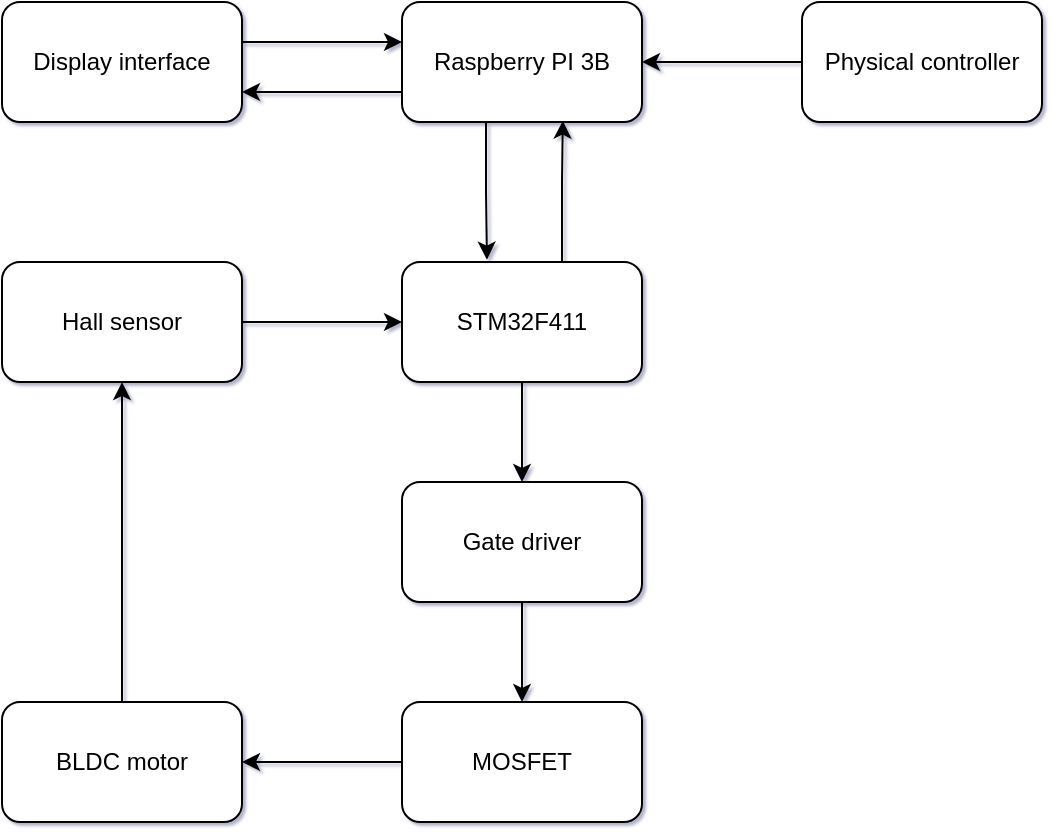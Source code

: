 <mxfile version="21.6.8" type="device">
  <diagram name="Page-1" id="rSXXlckQEFrKVIdML-Kn">
    <mxGraphModel dx="875" dy="524" grid="1" gridSize="10" guides="1" tooltips="1" connect="1" arrows="1" fold="1" page="1" pageScale="1" pageWidth="850" pageHeight="1100" math="0" shadow="1">
      <root>
        <mxCell id="0" />
        <mxCell id="1" parent="0" />
        <mxCell id="wqVS2Ac2yvy7m2jMSRTk-12" style="edgeStyle=orthogonalEdgeStyle;rounded=0;orthogonalLoop=1;jettySize=auto;html=1;entryX=0.5;entryY=0;entryDx=0;entryDy=0;" edge="1" parent="1" source="wqVS2Ac2yvy7m2jMSRTk-2" target="wqVS2Ac2yvy7m2jMSRTk-5">
          <mxGeometry relative="1" as="geometry" />
        </mxCell>
        <mxCell id="wqVS2Ac2yvy7m2jMSRTk-14" style="edgeStyle=orthogonalEdgeStyle;rounded=0;orthogonalLoop=1;jettySize=auto;html=1;entryX=0.67;entryY=0.989;entryDx=0;entryDy=0;entryPerimeter=0;" edge="1" parent="1" source="wqVS2Ac2yvy7m2jMSRTk-2" target="wqVS2Ac2yvy7m2jMSRTk-3">
          <mxGeometry relative="1" as="geometry">
            <mxPoint x="440" y="200" as="targetPoint" />
            <Array as="points">
              <mxPoint x="440" y="240" />
              <mxPoint x="440" y="240" />
            </Array>
          </mxGeometry>
        </mxCell>
        <mxCell id="wqVS2Ac2yvy7m2jMSRTk-2" value="STM32F411" style="rounded=1;whiteSpace=wrap;html=1;" vertex="1" parent="1">
          <mxGeometry x="360" y="280" width="120" height="60" as="geometry" />
        </mxCell>
        <mxCell id="wqVS2Ac2yvy7m2jMSRTk-15" style="edgeStyle=orthogonalEdgeStyle;rounded=0;orthogonalLoop=1;jettySize=auto;html=1;entryX=0.354;entryY=-0.019;entryDx=0;entryDy=0;entryPerimeter=0;" edge="1" parent="1" source="wqVS2Ac2yvy7m2jMSRTk-3" target="wqVS2Ac2yvy7m2jMSRTk-2">
          <mxGeometry relative="1" as="geometry">
            <mxPoint x="400" y="280" as="targetPoint" />
            <Array as="points">
              <mxPoint x="402" y="245" />
              <mxPoint x="402" y="245" />
            </Array>
          </mxGeometry>
        </mxCell>
        <mxCell id="wqVS2Ac2yvy7m2jMSRTk-19" style="edgeStyle=orthogonalEdgeStyle;rounded=0;orthogonalLoop=1;jettySize=auto;html=1;entryX=1;entryY=0.75;entryDx=0;entryDy=0;" edge="1" parent="1" source="wqVS2Ac2yvy7m2jMSRTk-3" target="wqVS2Ac2yvy7m2jMSRTk-17">
          <mxGeometry relative="1" as="geometry">
            <mxPoint x="300" y="190" as="targetPoint" />
            <Array as="points">
              <mxPoint x="340" y="195" />
              <mxPoint x="340" y="195" />
            </Array>
          </mxGeometry>
        </mxCell>
        <mxCell id="wqVS2Ac2yvy7m2jMSRTk-3" value="Raspberry PI 3B" style="rounded=1;whiteSpace=wrap;html=1;" vertex="1" parent="1">
          <mxGeometry x="360" y="150" width="120" height="60" as="geometry" />
        </mxCell>
        <mxCell id="wqVS2Ac2yvy7m2jMSRTk-13" style="edgeStyle=orthogonalEdgeStyle;rounded=0;orthogonalLoop=1;jettySize=auto;html=1;" edge="1" parent="1" source="wqVS2Ac2yvy7m2jMSRTk-4" target="wqVS2Ac2yvy7m2jMSRTk-2">
          <mxGeometry relative="1" as="geometry" />
        </mxCell>
        <mxCell id="wqVS2Ac2yvy7m2jMSRTk-4" value="Hall sensor" style="rounded=1;whiteSpace=wrap;html=1;" vertex="1" parent="1">
          <mxGeometry x="160" y="280" width="120" height="60" as="geometry" />
        </mxCell>
        <mxCell id="wqVS2Ac2yvy7m2jMSRTk-11" style="edgeStyle=orthogonalEdgeStyle;rounded=0;orthogonalLoop=1;jettySize=auto;html=1;" edge="1" parent="1" source="wqVS2Ac2yvy7m2jMSRTk-5" target="wqVS2Ac2yvy7m2jMSRTk-6">
          <mxGeometry relative="1" as="geometry" />
        </mxCell>
        <mxCell id="wqVS2Ac2yvy7m2jMSRTk-5" value="Gate driver" style="rounded=1;whiteSpace=wrap;html=1;" vertex="1" parent="1">
          <mxGeometry x="360" y="390" width="120" height="60" as="geometry" />
        </mxCell>
        <mxCell id="wqVS2Ac2yvy7m2jMSRTk-10" style="edgeStyle=orthogonalEdgeStyle;rounded=0;orthogonalLoop=1;jettySize=auto;html=1;entryX=1;entryY=0.5;entryDx=0;entryDy=0;" edge="1" parent="1" source="wqVS2Ac2yvy7m2jMSRTk-6" target="wqVS2Ac2yvy7m2jMSRTk-8">
          <mxGeometry relative="1" as="geometry" />
        </mxCell>
        <mxCell id="wqVS2Ac2yvy7m2jMSRTk-6" value="MOSFET" style="rounded=1;whiteSpace=wrap;html=1;" vertex="1" parent="1">
          <mxGeometry x="360" y="500" width="120" height="60" as="geometry" />
        </mxCell>
        <mxCell id="wqVS2Ac2yvy7m2jMSRTk-16" style="edgeStyle=orthogonalEdgeStyle;rounded=0;orthogonalLoop=1;jettySize=auto;html=1;entryX=1;entryY=0.5;entryDx=0;entryDy=0;" edge="1" parent="1" source="wqVS2Ac2yvy7m2jMSRTk-7" target="wqVS2Ac2yvy7m2jMSRTk-3">
          <mxGeometry relative="1" as="geometry" />
        </mxCell>
        <mxCell id="wqVS2Ac2yvy7m2jMSRTk-7" value="Physical controller" style="rounded=1;whiteSpace=wrap;html=1;" vertex="1" parent="1">
          <mxGeometry x="560" y="150" width="120" height="60" as="geometry" />
        </mxCell>
        <mxCell id="wqVS2Ac2yvy7m2jMSRTk-9" style="edgeStyle=orthogonalEdgeStyle;rounded=0;orthogonalLoop=1;jettySize=auto;html=1;" edge="1" parent="1" source="wqVS2Ac2yvy7m2jMSRTk-8" target="wqVS2Ac2yvy7m2jMSRTk-4">
          <mxGeometry relative="1" as="geometry" />
        </mxCell>
        <mxCell id="wqVS2Ac2yvy7m2jMSRTk-8" value="BLDC motor" style="rounded=1;whiteSpace=wrap;html=1;" vertex="1" parent="1">
          <mxGeometry x="160" y="500" width="120" height="60" as="geometry" />
        </mxCell>
        <mxCell id="wqVS2Ac2yvy7m2jMSRTk-18" style="edgeStyle=orthogonalEdgeStyle;rounded=0;orthogonalLoop=1;jettySize=auto;html=1;" edge="1" parent="1" source="wqVS2Ac2yvy7m2jMSRTk-17">
          <mxGeometry relative="1" as="geometry">
            <mxPoint x="360" y="170" as="targetPoint" />
            <Array as="points">
              <mxPoint x="360" y="170" />
            </Array>
          </mxGeometry>
        </mxCell>
        <mxCell id="wqVS2Ac2yvy7m2jMSRTk-17" value="Display interface" style="rounded=1;whiteSpace=wrap;html=1;" vertex="1" parent="1">
          <mxGeometry x="160" y="150" width="120" height="60" as="geometry" />
        </mxCell>
      </root>
    </mxGraphModel>
  </diagram>
</mxfile>
